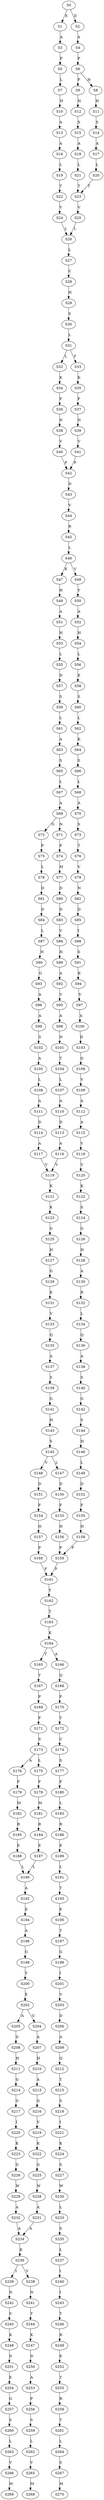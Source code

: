 strict digraph  {
	S0 -> S1 [ label = E ];
	S0 -> S2 [ label = D ];
	S1 -> S3 [ label = A ];
	S2 -> S4 [ label = A ];
	S3 -> S5 [ label = P ];
	S4 -> S6 [ label = P ];
	S5 -> S7 [ label = L ];
	S6 -> S8 [ label = H ];
	S6 -> S9 [ label = F ];
	S7 -> S10 [ label = H ];
	S8 -> S11 [ label = H ];
	S9 -> S12 [ label = H ];
	S10 -> S13 [ label = A ];
	S11 -> S14 [ label = S ];
	S12 -> S15 [ label = S ];
	S13 -> S16 [ label = A ];
	S14 -> S17 [ label = A ];
	S15 -> S18 [ label = A ];
	S16 -> S19 [ label = L ];
	S17 -> S20 [ label = L ];
	S18 -> S21 [ label = L ];
	S19 -> S22 [ label = T ];
	S20 -> S23 [ label = T ];
	S21 -> S23 [ label = T ];
	S22 -> S24 [ label = V ];
	S23 -> S25 [ label = V ];
	S24 -> S26 [ label = L ];
	S25 -> S26 [ label = L ];
	S26 -> S27 [ label = L ];
	S27 -> S28 [ label = C ];
	S28 -> S29 [ label = H ];
	S29 -> S30 [ label = S ];
	S30 -> S31 [ label = L ];
	S31 -> S32 [ label = L ];
	S31 -> S33 [ label = F ];
	S32 -> S34 [ label = K ];
	S33 -> S35 [ label = K ];
	S34 -> S36 [ label = F ];
	S35 -> S37 [ label = F ];
	S36 -> S38 [ label = N ];
	S37 -> S39 [ label = N ];
	S38 -> S40 [ label = V ];
	S39 -> S41 [ label = V ];
	S40 -> S42 [ label = P ];
	S41 -> S42 [ label = P ];
	S42 -> S43 [ label = D ];
	S43 -> S44 [ label = V ];
	S44 -> S45 [ label = R ];
	S45 -> S46 [ label = L ];
	S46 -> S47 [ label = K ];
	S46 -> S48 [ label = V ];
	S47 -> S49 [ label = H ];
	S48 -> S50 [ label = Y ];
	S49 -> S51 [ label = A ];
	S50 -> S52 [ label = A ];
	S51 -> S53 [ label = H ];
	S52 -> S54 [ label = H ];
	S53 -> S55 [ label = L ];
	S54 -> S56 [ label = L ];
	S55 -> S57 [ label = D ];
	S56 -> S58 [ label = E ];
	S57 -> S59 [ label = S ];
	S58 -> S60 [ label = S ];
	S59 -> S61 [ label = L ];
	S60 -> S62 [ label = L ];
	S61 -> S63 [ label = A ];
	S62 -> S64 [ label = K ];
	S63 -> S65 [ label = S ];
	S64 -> S66 [ label = S ];
	S65 -> S67 [ label = L ];
	S66 -> S68 [ label = L ];
	S67 -> S69 [ label = A ];
	S68 -> S70 [ label = A ];
	S69 -> S71 [ label = N ];
	S69 -> S72 [ label = G ];
	S70 -> S73 [ label = S ];
	S71 -> S74 [ label = P ];
	S72 -> S75 [ label = P ];
	S73 -> S76 [ label = T ];
	S74 -> S77 [ label = M ];
	S75 -> S78 [ label = L ];
	S76 -> S79 [ label = V ];
	S77 -> S80 [ label = D ];
	S78 -> S81 [ label = D ];
	S79 -> S82 [ label = N ];
	S80 -> S83 [ label = D ];
	S81 -> S84 [ label = D ];
	S82 -> S85 [ label = D ];
	S83 -> S86 [ label = V ];
	S84 -> S87 [ label = L ];
	S85 -> S88 [ label = I ];
	S86 -> S89 [ label = H ];
	S87 -> S90 [ label = H ];
	S88 -> S91 [ label = S ];
	S89 -> S92 [ label = A ];
	S90 -> S93 [ label = G ];
	S91 -> S94 [ label = K ];
	S92 -> S95 [ label = V ];
	S93 -> S96 [ label = A ];
	S94 -> S97 [ label = V ];
	S95 -> S98 [ label = A ];
	S96 -> S99 [ label = A ];
	S97 -> S100 [ label = A ];
	S98 -> S101 [ label = N ];
	S99 -> S102 [ label = S ];
	S100 -> S103 [ label = D ];
	S101 -> S104 [ label = T ];
	S102 -> S105 [ label = A ];
	S103 -> S106 [ label = G ];
	S104 -> S107 [ label = L ];
	S105 -> S108 [ label = L ];
	S106 -> S109 [ label = V ];
	S107 -> S110 [ label = A ];
	S108 -> S111 [ label = A ];
	S109 -> S112 [ label = A ];
	S110 -> S113 [ label = D ];
	S111 -> S114 [ label = D ];
	S112 -> S115 [ label = A ];
	S113 -> S116 [ label = A ];
	S114 -> S117 [ label = A ];
	S115 -> S118 [ label = V ];
	S116 -> S119 [ label = V ];
	S117 -> S119 [ label = V ];
	S118 -> S120 [ label = V ];
	S119 -> S121 [ label = K ];
	S120 -> S122 [ label = K ];
	S121 -> S123 [ label = K ];
	S122 -> S124 [ label = S ];
	S123 -> S125 [ label = G ];
	S124 -> S126 [ label = G ];
	S125 -> S127 [ label = H ];
	S126 -> S128 [ label = H ];
	S127 -> S129 [ label = G ];
	S128 -> S130 [ label = A ];
	S129 -> S131 [ label = K ];
	S130 -> S132 [ label = R ];
	S131 -> S133 [ label = V ];
	S132 -> S134 [ label = L ];
	S133 -> S135 [ label = Q ];
	S134 -> S136 [ label = Q ];
	S135 -> S137 [ label = A ];
	S136 -> S138 [ label = A ];
	S137 -> S139 [ label = S ];
	S138 -> S140 [ label = S ];
	S139 -> S141 [ label = G ];
	S140 -> S142 [ label = G ];
	S141 -> S143 [ label = H ];
	S142 -> S144 [ label = S ];
	S143 -> S145 [ label = S ];
	S144 -> S146 [ label = H ];
	S145 -> S147 [ label = L ];
	S145 -> S148 [ label = V ];
	S146 -> S149 [ label = L ];
	S147 -> S150 [ label = D ];
	S148 -> S151 [ label = D ];
	S149 -> S152 [ label = D ];
	S150 -> S153 [ label = F ];
	S151 -> S154 [ label = F ];
	S152 -> S155 [ label = F ];
	S153 -> S156 [ label = H ];
	S154 -> S157 [ label = H ];
	S155 -> S158 [ label = H ];
	S156 -> S159 [ label = P ];
	S157 -> S160 [ label = P ];
	S158 -> S159 [ label = P ];
	S159 -> S161 [ label = F ];
	S160 -> S161 [ label = F ];
	S161 -> S162 [ label = Y ];
	S162 -> S163 [ label = T ];
	S163 -> S164 [ label = K ];
	S164 -> S165 [ label = T ];
	S164 -> S166 [ label = A ];
	S165 -> S167 [ label = T ];
	S166 -> S168 [ label = Q ];
	S167 -> S169 [ label = P ];
	S168 -> S170 [ label = P ];
	S169 -> S171 [ label = F ];
	S170 -> S172 [ label = Y ];
	S171 -> S173 [ label = S ];
	S172 -> S174 [ label = C ];
	S173 -> S175 [ label = L ];
	S173 -> S176 [ label = A ];
	S174 -> S177 [ label = S ];
	S175 -> S178 [ label = F ];
	S176 -> S179 [ label = F ];
	S177 -> S180 [ label = F ];
	S178 -> S181 [ label = M ];
	S179 -> S182 [ label = M ];
	S180 -> S183 [ label = L ];
	S181 -> S184 [ label = R ];
	S182 -> S185 [ label = R ];
	S183 -> S186 [ label = R ];
	S184 -> S187 [ label = E ];
	S185 -> S188 [ label = E ];
	S186 -> S189 [ label = E ];
	S187 -> S190 [ label = L ];
	S188 -> S190 [ label = L ];
	S189 -> S191 [ label = L ];
	S190 -> S192 [ label = A ];
	S191 -> S193 [ label = T ];
	S192 -> S194 [ label = E ];
	S193 -> S195 [ label = E ];
	S194 -> S196 [ label = A ];
	S195 -> S197 [ label = T ];
	S196 -> S198 [ label = G ];
	S197 -> S199 [ label = G ];
	S198 -> S200 [ label = Y ];
	S199 -> S201 [ label = I ];
	S200 -> S202 [ label = E ];
	S201 -> S203 [ label = V ];
	S202 -> S204 [ label = G ];
	S202 -> S205 [ label = A ];
	S203 -> S206 [ label = D ];
	S204 -> S207 [ label = A ];
	S205 -> S208 [ label = G ];
	S206 -> S209 [ label = A ];
	S207 -> S210 [ label = H ];
	S208 -> S211 [ label = H ];
	S209 -> S212 [ label = Q ];
	S210 -> S213 [ label = A ];
	S211 -> S214 [ label = G ];
	S212 -> S215 [ label = T ];
	S213 -> S216 [ label = G ];
	S214 -> S217 [ label = G ];
	S215 -> S218 [ label = S ];
	S216 -> S219 [ label = V ];
	S217 -> S220 [ label = I ];
	S218 -> S221 [ label = I ];
	S219 -> S222 [ label = K ];
	S220 -> S223 [ label = K ];
	S221 -> S224 [ label = K ];
	S222 -> S225 [ label = G ];
	S223 -> S226 [ label = G ];
	S224 -> S227 [ label = S ];
	S225 -> S228 [ label = W ];
	S226 -> S229 [ label = W ];
	S227 -> S230 [ label = W ];
	S228 -> S231 [ label = A ];
	S229 -> S232 [ label = A ];
	S230 -> S233 [ label = L ];
	S231 -> S234 [ label = A ];
	S232 -> S234 [ label = A ];
	S233 -> S235 [ label = S ];
	S234 -> S236 [ label = K ];
	S235 -> S237 [ label = L ];
	S236 -> S238 [ label = V ];
	S236 -> S239 [ label = I ];
	S237 -> S240 [ label = I ];
	S238 -> S241 [ label = N ];
	S239 -> S242 [ label = N ];
	S240 -> S243 [ label = I ];
	S241 -> S244 [ label = T ];
	S242 -> S245 [ label = S ];
	S243 -> S246 [ label = T ];
	S244 -> S247 [ label = K ];
	S245 -> S248 [ label = K ];
	S246 -> S249 [ label = R ];
	S247 -> S250 [ label = D ];
	S248 -> S251 [ label = D ];
	S249 -> S252 [ label = E ];
	S250 -> S253 [ label = A ];
	S251 -> S254 [ label = E ];
	S252 -> S255 [ label = T ];
	S253 -> S256 [ label = P ];
	S254 -> S257 [ label = G ];
	S255 -> S258 [ label = R ];
	S256 -> S259 [ label = S ];
	S257 -> S260 [ label = S ];
	S258 -> S261 [ label = T ];
	S259 -> S262 [ label = L ];
	S260 -> S263 [ label = L ];
	S261 -> S264 [ label = L ];
	S262 -> S265 [ label = V ];
	S263 -> S266 [ label = V ];
	S264 -> S267 [ label = S ];
	S265 -> S268 [ label = M ];
	S266 -> S269 [ label = M ];
	S267 -> S270 [ label = M ];
}
